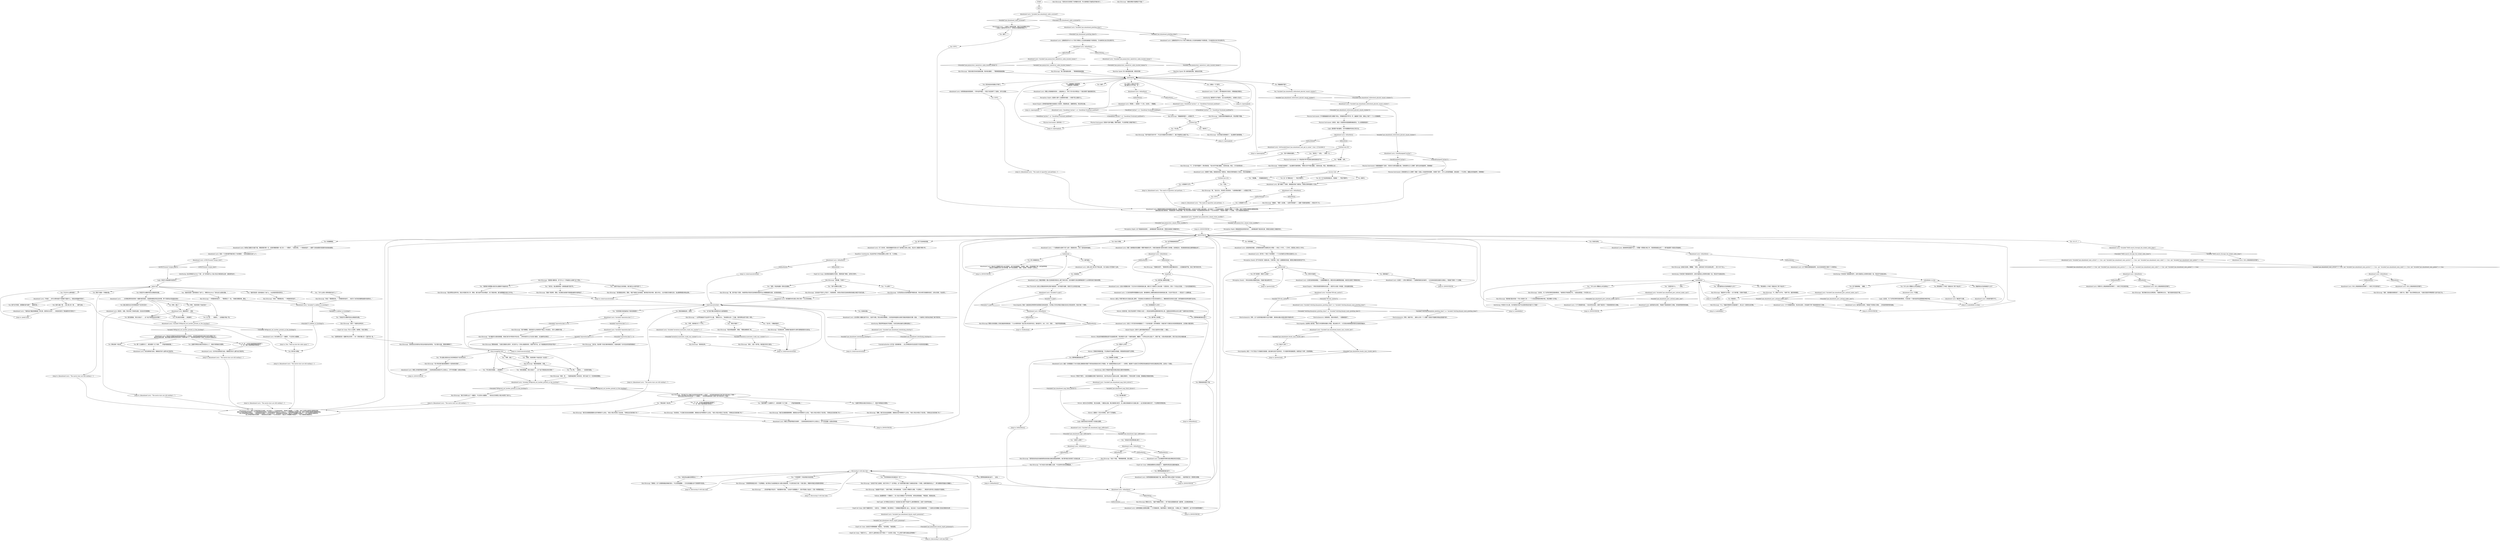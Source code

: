 # JAM / INSTIGATOR CABIN
# The Instigator is gone but you can still explore the cabin of her abandoned vehicle. This yields some MAJOR foreshadowing.
# ==================================================
digraph G {
	  0 [label="START"];
	  1 [label="input"];
	  2 [label="Esprit de Corps: 尽主人之谊吧，他想到。你自己联系。"];
	  3 [label="Abandoned Lorry: 車壁上的电影明星还在微笑……无线电发射机安装在中心仪表台上，空气中弥漫着一丝香水的味道。"];
	  4 [label="Kim Kitsuragi: “不，它不是*防震的*。把东西给我。”他从你手中接过撬棍，示意你后退。然后，几乎没有预兆的……"];
	  5 [label="Abandoned Lorry: 幽灵般的女演员，驾驶座下锈迹斑斑的工具箱。还有鼓得很奇怪的座套。"];
	  6 [label="Hand/Eye Coordination: 发出的声音几乎和给后膛枪上好弹一样，十分明显。"];
	  7 [label="You: “这*肯定*要比你車里的动力波质量更好。”"];
	  8 [label="You: 把收发器收起来。(结束)"];
	  9 [label="Abandoned Lorry: Variable[\"reputation.kim\"] > 5"];
	  10 [label="Variable[\"reputation.kim\"] > 5", shape=diamond];
	  11 [label="!(Variable[\"reputation.kim\"] > 5)", shape=diamond];
	  12 [label="You: 把那堆纸塞回座位底下。"];
	  13 [label="You: 检查无线电。"];
	  14 [label="Encyclopedia: 她在一个叫‘河流之门’的毒窝日渐衰弱，就在离布吉街不远的地方。可卡因和吗啡混着使用。她害怕这个世界，还有照相机。"];
	  15 [label="Abandoned Lorry: 你把自己塞到方向盘下面，想看得更仔细一点。这里好像散落着一些工具——一把锤子，一副老虎钳，一个锈蚀的扳手——被那个没有条理的司机随手扔的到处都是。"];
	  16 [label="Abandoned Lorry: 这些是电影海报，主角都是些被早已被遗忘的小明星——来自二十年代，一〇年代，甚至是上世纪九十年代。"];
	  17 [label="You: 扬起眉头。"];
	  18 [label="Kim Kitsuragi: “什么？我碰巧把频率记在脑海里了。承认这一点我完全没问题。”"];
	  19 [label="Kim Kitsuragi: “砂纸？”警督重复到。“一种很新奇的技巧……肯定为了给司机的脚增加额外的抓地力。”"];
	  20 [label="You: “看来司机把一张砂纸粘在了油门上，以此来提供更多抓地力。”"];
	  21 [label="Kim Kitsuragi: “我们确实应该之后再回来。”他朝货車点点头。“我们找到的信息还不够。”"];
	  22 [label="Volition: 曷城警督是一个勇敢的人，别人说出马德雷这个名字的时候，经常会畏畏缩缩、不敢张扬，但是他没有。"];
	  23 [label="Kim Kitsuragi: “……还有很*酷炫*的名字，”他轻蔑地补充到。“比如说*马德雷教父*，还有*阿胡拉·马兹达*。它是一种黑暗的戏仿。”"];
	  24 [label="Jump to: [discussing it with kim hub]"];
	  25 [label="Jump to: [INVESTIHUB]"];
	  26 [label="Abandoned Lorry: CheckItem(\"prybar\")  or  CheckItem(\"kvalsund_multitool\")"];
	  27 [label="CheckItem(\"prybar\")  or  CheckItem(\"kvalsund_multitool\")", shape=diamond];
	  28 [label="!(CheckItem(\"prybar\")  or  CheckItem(\"kvalsund_multitool\"))", shape=diamond];
	  29 [label="You: “好吧，看来我们打了个平手。”"];
	  30 [label="You: 等等，失踪的第8个哈迪兄弟？"];
	  31 [label="You: 扯开乘客座椅的罩子。"];
	  32 [label="Abandoned Lorry: 她有的，没错。现在你有了具体的证据，应该去问问提图斯。"];
	  33 [label="You: 用汤米给你的钥匙打开車门。"];
	  34 [label="Kim Kitsuragi: “用撬棍砸碎窗户。从里面打开。”"];
	  35 [label="Abandoned Lorry: 女演员身穿紧身裙装，一边肩膀裸露在外。褪色的签名横跨整面海报。她的目光穿透了照相机背后。"];
	  36 [label="Abandoned Lorry: 看起来像是一篇从无线电爱好者杂志上撕下来的文章。复杂的数学方程式解释着某种‘ULAN频率系统’的基本原理。"];
	  37 [label="Pain Threshold: 这些公式看起来有种古怪的*痛苦感*。也许是因为宿醉，但是它们让你有些头痛。"];
	  38 [label="Kim Kitsuragi: 警督从你的肩膀上方探过脑袋来查看纸条：“ULAN频率系统？我之前从来没有听说过。我知道FM，AM，UKV，但是……”他的声音逐渐减弱。"];
	  39 [label="Abandoned Lorry: 看来频率刻度盘不见了。它需要一把钥匙才能工作，但是钥匙被拔出来了——很可能是那个失踪女司机做的。"];
	  40 [label="Kim Kitsuragi: “很难说。这个分销网络看起来确实很大，不过还是很模糊……它并没有揭露太多*贝斯莫蒂*的信息。”"];
	  41 [label="Shivers: 成百上千辆汽車在8/81高速公路上轰鸣，它高高耸立在加姆洛克大片棕红色的屋顶之上。通勤者甚至没有低头张望；挡风玻璃外的世界仿佛不复存在。"];
	  42 [label="Abandoned Lorry: 也许你应该和他们谈谈，看看他们有什么要为自己辩护的。"];
	  43 [label="You: “看来司机把一张砂纸粘在了油门上，来解决FALNA-Z‘飞驰’油门太滑的问题。”"];
	  44 [label="Jump to: [Abandoned Lorry: \"The movie stars are still smiling f...\"]"];
	  45 [label="You: 整个工会都参与了。甚至是整个马丁内斯……（怀疑地看着周围。）"];
	  46 [label="Jump to: [Abandoned Lorry: \"The smell of cigarettes and perfume...\"]"];
	  47 [label="Abandoned Lorry: IsKimHere()"];
	  48 [label="IsKimHere()", shape=diamond];
	  49 [label="!(IsKimHere())", shape=diamond];
	  50 [label="Kim Kitsuragi: “本来就已经够难了。没必要把它搞得更难。”警督从你手中接过撬棍，示意你后退。然后，简短地警告之后……"];
	  51 [label="Physical Instrument: 又一阵徒劳的*砰*声回荡在海岸凛冽的空气中。"];
	  52 [label="Kim Kitsuragi: “嗯，”他点点头，然后把工具还给你。“比我想象的要好——从里面打开吧。”"];
	  53 [label="Abandoned Lorry: 几千只香烟的味道，死去的女演员，还有座椅下那个锈迹斑斑的旧工具箱……"];
	  54 [label="Abandoned Lorry: 你关上锈迹斑斑的旧货車门。"];
	  55 [label="Physical Instrument: 召唤真理与正义之锤吧！随着一记能让人粉身碎骨的重拳，你砸碎了窗户。为什么没有使用撬棍，谁知道呢——不过现在，揭露出你的秘密吧，货車車厢！"];
	  56 [label="Jump to: [Abandoned Lorry: \"The movie stars are still smiling f...\"]"];
	  57 [label="Physical Instrument: 你握紧撬棍举了起来，闪烁的灯光照在撬棍尖端。召唤真理与正义之锤吧！揭开出你的秘密吧，货車車厢！"];
	  58 [label="Abandoned Lorry: 一台被主人抛弃的货車，困在冗长的堵車大军中。\n一台被主人抛弃的FALNA-Z，仍然站立在废墟的阴影之下。"];
	  59 [label="Logic: 看来窗户是抗震的。也许你要重新考虑自己的方法。"];
	  60 [label="toolboxhub"];
	  61 [label="Kim Kitsuragi: “看起来不太可能——没了拨号键，它根本不能用。”"];
	  62 [label="mapithub"];
	  63 [label="Abandoned Lorry: IsKimHere()"];
	  64 [label="IsKimHere()", shape=diamond];
	  65 [label="!(IsKimHere())", shape=diamond];
	  66 [label="You: “首先是贩毒，现在又是这个……这个兔子洞到底会有多深呢？”"];
	  67 [label="Kim Kitsuragi: “是的，呃……”他很快就忽略了你的发言，把它当成了又一次的神经质爆发。"];
	  68 [label="You: “那些混球？绝对的。”"];
	  69 [label="You: 打开门。"];
	  70 [label="Reaction Speed: 男人指的就是这辆。绿色的货車……"];
	  71 [label="Abandoned Lorry: SetVariableValue(\"jam.abandoned_cant_get_in_alone\", true) --[[ Variable[ ]]"];
	  72 [label="You: “很抱歉，没用。”"];
	  73 [label="Abandoned Lorry: 几千只香烟的味道，一些去世的女演员，座椅下面还有一个锈迹斑斑的旧工具箱。"];
	  74 [label="Kim Kitsuragi: “说实话，我对整个天线方案持保留意见。但谁知道呢？也许还会有惊喜等着咱们……”"];
	  75 [label="You: “不一定。女司机可能把贩毒的事保密了。”\n“不一定。露比可能把贩毒的事保密了。”"];
	  76 [label="Jump to: [INVESTIHUB]"];
	  77 [label="You: 我怎么才能打开它呢？\n“我们要怎么打开它呢，金？”"];
	  78 [label="radiofiddler"];
	  79 [label="Shivers: 风在前军事医院那条空旷的走廊里狂啸，现在那里不过是一个破败的废墟，掩藏在一个杂草丛生的公园之下。医院下面，大雨水管道在轰鸣，用它们自己的生命震动着……"];
	  80 [label="Shivers: 尽管天气寒冷，人影还是藏匿在阴影下面来来往往，他们呼出的水汽逃进云朵里，消散在黑暗中。不管你往哪个方向看，夜晚都庇护着她的使者。"];
	  81 [label="Abandoned Lorry: Variable[\"jam.abandoned_whitecheck_physint_smash_window\"]"];
	  82 [label="Variable[\"jam.abandoned_whitecheck_physint_smash_window\"]", shape=diamond];
	  83 [label="!(Variable[\"jam.abandoned_whitecheck_physint_smash_window\"])", shape=diamond];
	  84 [label="Physical Instrument: 该死的，蛆虫！赶紧把你的屁股挪到健身房去，马上给我锻炼起来！"];
	  85 [label="You: 不过为什么是砂纸呢？"];
	  86 [label="pedal hub"];
	  87 [label="Kim Kitsuragi: “一种很新奇的技巧……“警督靠近了一些。“你确实很懂货車，警官。”"];
	  88 [label="Jump to: [Abandoned Lorry: \"The movie stars are still smiling f...\"]"];
	  89 [label="Kim Kitsuragi: “我们应该跟提图斯聊聊，看看他对这件事情有什么说法。”他在小笔记本里记了些东西。“货車这边已经完事了吗？”"];
	  90 [label="You: 不一定。女司机可能把贩毒的事保密了。\n不一定。露比可能把贩毒的事保密了。"];
	  91 [label="You: 这跟乔伊斯告诉我们的信息对上了，但我不想再做任何猜想。"];
	  92 [label="Abandoned Lorry: 这个特殊的调频面板表明，这台无线电里至少储存了128家电台。"];
	  93 [label="You: 四下查看車厢。（摘要。）"];
	  94 [label="Abandoned Lorry: Variable[\"jam.jammystery_ladydriver_cabin_located_tommy\"]"];
	  95 [label="Variable[\"jam.jammystery_ladydriver_cabin_located_tommy\"]", shape=diamond];
	  96 [label="!(Variable[\"jam.jammystery_ladydriver_cabin_located_tommy\"])", shape=diamond];
	  97 [label="Abandoned Lorry: 花了点时间，但收发器最终还是从涂了油的插口支架上滑出，发出令人满意的*嚓咔*声。"];
	  98 [label="Jump to: [rubytransceiverhub]"];
	  99 [label="Abandoned Lorry: 收发器原本的位置上现在只剩一个长方形的阴影。"];
	  100 [label="Interfacing: 那是伊特海兹电子的商标，先进无线电设备的主要制造商之一。"];
	  101 [label="Abandoned Lorry: 你关上锈迹斑斑的旧货車门。"];
	  102 [label="Jump to: [openinghub]"];
	  103 [label="Abandoned Lorry: 侧窗上的玻璃是有色的，上面盖满尘土。你花了好大劲才辨别出一个座位和两个操舵柄的形状。"];
	  104 [label="Abandoned Lorry: 香烟混杂着香水的味道朝你迎面扑来。車厢里贴满旧电影海报，女演员们在車壁上朝你微笑。前方安装了一个无线电发射机，驾驶座下塞着一个工具箱。有些工具零乱地散落在脚踏板周围。\n烟味和香水味扑鼻而来。车厢里贴满了老电影海报，墙上的女演员们在微笑。本应放收音机的地方有一个长方形的影子，驾驶座下塞着一个工具箱。一些工具散落在踏板附近。"];
	  105 [label="Perception (Smell): 一种杜松味香水残留的味道。可能是‘格拉纳特5号’。"];
	  106 [label="Jump to: [INVESTIHUB]"];
	  107 [label="Abandoned Lorry: Variable[\"XP.ruby_motive\"]"];
	  108 [label="Variable[\"XP.ruby_motive\"]", shape=diamond];
	  109 [label="!(Variable[\"XP.ruby_motive\"])", shape=diamond];
	  110 [label="Kim Kitsuragi: “这本来就已经够难的了。没必要把它搞得更难。”"];
	  111 [label="success hub"];
	  112 [label="You: “犯罪现场的有一组脚印有点异常——有一只鞋印要比另一只更平滑一些。”"];
	  113 [label="Kim Kitsuragi: “理解。我们应该去找提图斯，看看他对这件事情有什么说法。”他在小笔记本里记了些东西。“货車这边已经完事了吗？”"];
	  114 [label="Kim Kitsuragi: “我们应该看看提图斯对这件事情有什么说法。”他在小笔记本里记了些东西。“货車这边已经完事了吗？”"];
	  115 [label="Kim Kitsuragi: “很好，看来要找的都找到了。先聊几句，警探？”他从货車里走出来。“在我们回到乔伊斯那里*之前*先说几句。”"];
	  116 [label="Jump to: [radiofiddler]"];
	  117 [label="You: 那狂飙怪人.FM呢？里面也存了那个电台吗？"];
	  118 [label="You: “这些走私品最后到哪里去了？”"];
	  119 [label="Jump to: [discussing it with kim hub]"];
	  120 [label="Abandoned Lorry: Variable[\"jam.abandoned_greeting_done\"]"];
	  121 [label="Variable[\"jam.abandoned_greeting_done\"]", shape=diamond];
	  122 [label="!(Variable[\"jam.abandoned_greeting_done\"])", shape=diamond];
	  123 [label="Abandoned Lorry: 这辆绿色的FALN-A-Z‘现代’停靠在上方压抑的废墟投下的阴影里。它也曾经有过自己的光辉岁月。"];
	  124 [label="Kim Kitsuragi: “去我的锐影把撬棍拿出来，然后把窗户砸破。”"];
	  125 [label="You: 从里面把门打开。"];
	  126 [label="Abandoned Lorry: Variable[\"reputation.kim\"] > 1"];
	  127 [label="Variable[\"reputation.kim\"] > 1", shape=diamond];
	  128 [label="!(Variable[\"reputation.kim\"] > 1)", shape=diamond];
	  129 [label="Kim Kitsuragi: “我更感兴趣的是，你*为什么*一开始就这么执着于这个想法。”"];
	  130 [label="Kim Kitsuragi: “但现在你已经得到了你想要的东西，所以我想我们只能把这件事办完了。”"];
	  131 [label="Abandoned Lorry: 你暂时关上锈迹斑斑的旧货車门——你的工作还没有完成。"];
	  132 [label="Jump to: [posteryhub]"];
	  133 [label="Abandoned Lorry: 但是一个古怪的细节确实吸引了你的眼球：一张砂纸被粘在油门上了。"];
	  134 [label="You: 再四下查看一下車厢内部。"];
	  135 [label="You: 女人啊……（摇摇头。）总是最会*骗人*的。"];
	  136 [label="You: “我觉得整个工会都参与了。甚至是整个马丁内斯……”（怀疑地看着周围。）"];
	  137 [label="You: 为什么有人需要这么多无线电台？"];
	  138 [label="Abandoned Lorry: 门上锁了。把手看起来闪闪发亮，好像是最近刚换过。"];
	  139 [label="Untitled hub"];
	  140 [label="Physical Instrument: 但是你*没有*撬棍。警督可能有，不过他带着工具箱开車走了。"];
	  141 [label="You: “真的吗？”“该死。”（再砸一次。）"];
	  142 [label="Jump to: [INVESTIHUB]"];
	  143 [label="You: “我不太懂笑点在哪。”"];
	  144 [label="You: “没关系，只要能用就行。”"];
	  145 [label="Abandoned Lorry: 看起来是了，没错。"];
	  146 [label="You: “等等，露比？”"];
	  147 [label="You: [离开。]"];
	  148 [label="You: [离开。]"];
	  149 [label="Jump to: [Abandoned Lorry: \"The movie stars are still smiling f...\"]"];
	  150 [label="Abandoned Lorry: IsKimHere()"];
	  151 [label="IsKimHere()", shape=diamond];
	  152 [label="!(IsKimHere())", shape=diamond];
	  153 [label="You: “为什么会有人把砂纸粘在油门上？”"];
	  154 [label="You: “所以她还在贩毒……真是棘手。”"];
	  155 [label="Abandoned Lorry: Variable[\"XP.figured_out_hardies_present_at_the_lynching\"]"];
	  156 [label="Variable[\"XP.figured_out_hardies_present_at_the_lynching\"]", shape=diamond];
	  157 [label="!(Variable[\"XP.figured_out_hardies_present_at_the_lynching\"])", shape=diamond];
	  158 [label="You: 那些混球？绝对的。"];
	  159 [label="Interfacing: 它肯定是个很高级的型号，这样才能把这么多频率存储在一起，而且还不会彼此混合。"];
	  160 [label="Jump to: [discussing it with kim hub]"];
	  161 [label="You: “好主意。”"];
	  162 [label="Physical Instrument: 还好你有一个！"];
	  163 [label="Abandoned Lorry: 他砸碎了玻璃。玻璃渣向四处飞溅而去，碎裂在货車地板和人行道上。现在你能够着了。"];
	  164 [label="Jump to: [INVESTIHUB]"];
	  165 [label="You: “什么意思？”"];
	  166 [label="Kim Kitsuragi: “*你*要是可以联系到联盟，和他们进行你*职责内*的对话……那*我*就可以立马长高10厘米，去当暴风队的侧卫……”"];
	  167 [label="Kim Kitsuragi: “我当然明白这种冲动，但这才是我们的工作，警探，我们全部*存在的理由*。到了某些时候，我们就需要回归到工作中去。”"];
	  168 [label="Abandoned Lorry: Variable[\"inventory.suzerainty_trade_war_counter\"] > 2"];
	  169 [label="Variable[\"inventory.suzerainty_trade_war_counter\"] > 2", shape=diamond];
	  170 [label="!(Variable[\"inventory.suzerainty_trade_war_counter\"] > 2)", shape=diamond];
	  171 [label="Jump to: [IsKimHere()]"];
	  172 [label="You: 欣赏海报。"];
	  173 [label="Perception (Smell): 空气中肯定有一股香水味。它很辛辣，还有一丝麝香梨的味道，飘荡在車辆内刺骨的空气中。"];
	  174 [label="You: 砸碎它。"];
	  175 [label="Abandoned Lorry: 車壁上的电影明星还在微笑。前方安装了一个无线电发射机，驾驶座下面塞着一个工具箱。有些工具零乱地散落在脚踏板周围。\n車壁上的电影明星还在微笑……不过乘客座椅有些奇怪。无线电发射机安装在中心仪表台上，工具箱隐藏在驾驶座下面。有些工具零乱地散落在脚踏板周围。\n墙上的电影明星还在微笑……但收音机的位置有一个长方形的影子，副驾驶座也有些奇怪。抽出式工具箱藏在驾驶座下。一些工具散落在踏板附近。\n墙上的电影明星还在微笑……但收音机的位置有一个长方形的影子。抽出式工具箱藏在驾驶座下。一些工具散落在踏板附近。"];
	  176 [label="posteryhub"];
	  177 [label="You: 看看第三张地图。"];
	  178 [label="You: 把报纸放回座位下面。"];
	  179 [label="You: 这些路通向什么地方……"];
	  180 [label="Shivers: 他们从艾米涅特区，穿过永劫路，一路到达主路。跨过埃斯佩兰斯河，走上通往旧南城的8/81高速公路——出口匝道应该被关闭了，不过那里仍然很活跃。"];
	  181 [label="Kim Kitsuragi: “看来我们面对的是一个惊人的组织工具——一个大型运营网络的神经中枢。而且规模十分可观。”"];
	  182 [label="Abandoned Lorry: 看起来不太像。"];
	  183 [label="Abandoned Lorry: IsKimHere()"];
	  184 [label="IsKimHere()", shape=diamond];
	  185 [label="!(IsKimHere())", shape=diamond];
	  186 [label="Abandoned Lorry: IsKimHere()"];
	  187 [label="IsKimHere()", shape=diamond];
	  188 [label="!(IsKimHere())", shape=diamond];
	  189 [label="Jump to: [rubytransceiverhub]"];
	  190 [label="Kim Kitsuragi: “我做个预测吧，警探。你近期应该是看不到联盟战舰的内部构造了。”"];
	  191 [label="You: “那你不嫉妒？”"];
	  192 [label="Conceptualization: 这不是一张普通的脸……这让你想起有时在史前洞穴中发现的怪异雕刻。"];
	  193 [label="openinghub"];
	  194 [label="Abandoned Lorry: IsKimHere()"];
	  195 [label="IsKimHere()", shape=diamond];
	  196 [label="!(IsKimHere())", shape=diamond];
	  197 [label="Abandoned Lorry: 用钥匙——或者是一个工具。比如说，一根撬棍。"];
	  198 [label="Perception (Sight): 这个驾驶座有些奇怪……座椅蒙皮朝下部拉得过紧，那里应该是放工具箱的地方。"];
	  199 [label="Abandoned Lorry: IsKimHere()"];
	  200 [label="IsKimHere()", shape=diamond];
	  201 [label="!(IsKimHere())", shape=diamond];
	  202 [label="You: “很抱歉。”（带着歉意砸碎它。）"];
	  203 [label="Kim Kitsuragi: “有这个可能。”警督看着地图，眉头紧锁。"];
	  204 [label="You: “*贝斯莫蒂*？听起来隐约有些熟悉。”"];
	  205 [label="Shivers: 道路向一只巨大的章鱼，张开了它的触角。"];
	  206 [label="Jump to: [You: \"Back up into the cabin again.\"]"];
	  207 [label="Abandoned Lorry: 你关上锈迹斑斑的旧货車门。"];
	  208 [label="You: 把那堆纸塞回座位底下。"];
	  209 [label="Jump to: [Abandoned Lorry: \"The smell of cigarettes and perfume...\"]"];
	  210 [label="Reaction Speed: 男人指的就是这辆。他朋友的货車。"];
	  211 [label="Abandoned Lorry: 女演员——还有少数男演员——全都微笑着目送你离开。一台无线电发射机连接在仪表板上，驾驶座下面有一个工具箱。"];
	  212 [label="Abandoned Lorry: 幽灵般的女演员，驾驶座下的锈蚀工具箱……还有鼓得很奇怪的座套。"];
	  213 [label="Kim Kitsuragi: “哦，我不是这个意思。你竟然用女司机的无线电联系她拼尽全力想要躲避的当局，这还挺讽刺的。”"];
	  214 [label="Kim Kitsuragi: “一台伊特海兹的产品当然不可小觑，”警督点点头。“但如果你比较一下功能，我觉得两台差不多是一样的。”"];
	  215 [label="You: “所以露比真是在自己的货車里进行*复杂的活动*。”"];
	  216 [label="You: 拉出工具箱。"];
	  217 [label="Abandoned Lorry: Variable[\"jam.abandoned_cabin_accessed\"]"];
	  218 [label="Variable[\"jam.abandoned_cabin_accessed\"]", shape=diamond];
	  219 [label="!(Variable[\"jam.abandoned_cabin_accessed\"])", shape=diamond];
	  220 [label="Abandoned Lorry: 快看！座椅蒙皮背后藏着一堆整齐叠放的文件。你看见描绘着大城市区域的三张地图。这是瑞瓦肖，有些路线和高速公路用笔画出来了。"];
	  221 [label="Encyclopedia: 这是蒂比·缇约妮，电影艺术的黎明时期的小明星。相比她的才华，人们还是对她悲剧般的香消玉殒更耳熟能详。"];
	  222 [label="Electrochemistry: 她很娇弱，但是也很迷茫。一切都被毁掉了。"];
	  223 [label="Abandoned Lorry: Variable[\"jam.abandoned_blackc_ency_starlet_info\"]"];
	  224 [label="Variable[\"jam.abandoned_blackc_ency_starlet_info\"]", shape=diamond];
	  225 [label="!(Variable[\"jam.abandoned_blackc_ency_starlet_info\"])", shape=diamond];
	  226 [label="You: 把工具箱推进去。"];
	  227 [label="Kim Kitsuragi: 警督点点头。“最好不要破环现场——等下我找法医重新检查一遍货車，之后再回来检查。”"];
	  228 [label="Electrochemistry: 等等，这个女演员看起来跟卡拉洁*很像*。看来她对露比的看法很有可能是对的……"];
	  229 [label="Abandoned Lorry: 其中有一个吸引了你的眼球：一个少女的插页正好落在后座的正上方。"];
	  230 [label="Jump to: [pedal hub]"];
	  231 [label="Abandoned Lorry: IsKimHere()"];
	  232 [label="IsKimHere()", shape=diamond];
	  233 [label="!(IsKimHere())", shape=diamond];
	  234 [label="radiofiddler no kim"];
	  235 [label="You: “真的吗？”"];
	  236 [label="Esprit de Corps: 当你把收发器拿在手里时，警督咬着下嘴唇，显然在沉思中。"];
	  237 [label="You: 检查收发器。"];
	  238 [label="Kim Kitsuragi: “是的，又是一场平局。看来我们的实力相当。”"];
	  239 [label="You: 试着朝窗户里面偷窥。\n试着朝窗户里面偷窥。"];
	  240 [label="Abandoned Lorry: 一个金属抽屉从座椅下滑了出来：里面是空的，只有一张折起来的报纸。"];
	  241 [label="Abandoned Lorry: Variable[\"tc.pale\"]"];
	  242 [label="Variable[\"tc.pale\"]", shape=diamond];
	  243 [label="!(Variable[\"tc.pale\"])", shape=diamond];
	  244 [label="You: 展开最上面那张地图。"];
	  245 [label="Esprit de Corps: “但是为什么……我为什么要伤害自己的*代理人*？”白衣男人问道。“什么样的*动物*会做出这种事情？”"];
	  246 [label="Abandoned Lorry: 入口处的收费亭用圆圈标记出来。看来要想走上横穿加姆洛克的高架高速公路，方法并不是太多——-而且这个人全都知道。"];
	  247 [label="Abandoned Lorry: Variable[\"whirling.klaasjeone_greeting_done\"]  or  Variable[\"whirling.klaasje_main_greeting_done\"]"];
	  248 [label="Variable[\"whirling.klaasjeone_greeting_done\"]  or  Variable[\"whirling.klaasje_main_greeting_done\"]", shape=diamond];
	  249 [label="!(Variable[\"whirling.klaasjeone_greeting_done\"]  or  Variable[\"whirling.klaasje_main_greeting_done\"])", shape=diamond];
	  250 [label="You: “砂纸还可以磨掉司机右边鞋底的纹路。”"];
	  251 [label="You: 再次进入車厢。"];
	  252 [label="drug smuggling also"];
	  253 [label="Abandoned Lorry: Variable[\"XP.figured_out_hardies_present_at_the_lynching\"]"];
	  254 [label="Variable[\"XP.figured_out_hardies_present_at_the_lynching\"]", shape=diamond];
	  255 [label="!(Variable[\"XP.figured_out_hardies_present_at_the_lynching\"])", shape=diamond];
	  256 [label="Abandoned Lorry: Variable[\"jam.abandoned_logic_infiltrated\"]"];
	  257 [label="Variable[\"jam.abandoned_logic_infiltrated\"]", shape=diamond];
	  258 [label="!(Variable[\"jam.abandoned_logic_infiltrated\"])", shape=diamond];
	  259 [label="Jump to: [Abandoned Lorry: \"The smell of cigarettes and perfume...\"]"];
	  260 [label="Jump to: [INVESTIHUB]"];
	  261 [label="Abandoned Lorry: 你把地图重新塞回座套下面。最好还是不要在这里留下你的痕迹……电影明星们在一旁默默注视着。"];
	  262 [label="You: “是啊，听起来就像一把老式后膛枪。”"];
	  263 [label="Jump to: [rubytransceiverhub]"];
	  264 [label="Kim Kitsuragi: “我没有理由嫉妒，警探。”警督自嘲地笑了笑。"];
	  265 [label="Jump to: [IsKimHere()]"];
	  266 [label="You: 把那堆纸塞回座位底下。"];
	  267 [label="Jump to: [Abandoned Lorry: \"The movie stars are still smiling f...\"]"];
	  268 [label="Jump to: [openinghub]"];
	  269 [label="Inland Empire: 一种亲切的感觉笼罩你的全身——甚至可以说是一种渴望。还有温柔的悲剧。"];
	  270 [label="Jump to: [posteryhub]"];
	  271 [label="Jump to: [toolboxhub]"];
	  272 [label="Shivers: 前往科戎，穿过河边的那个中等收入社区——然后前往斯特拉里斯和德尔塔上班。加姆洛克的男男女女在公路下飞速奔向自己的命运。"];
	  273 [label="You: “这是什么意思？”"];
	  274 [label="Kim Kitsuragi: “这肯定不是工会做的。他们只参与了*一些*物流。这个经营范围扩展到了加姆洛克的每一个角落。如果范围真有这么广，那马德雷依然是最大的嫌疑人。”"];
	  275 [label="Logic: 砂纸可以增加额外的抓地力。"];
	  276 [label="Abandoned Lorry: ……正好跟犯罪现场发现的一组脚印是匹配的。这就意味着私刑发生的时候，那个失踪的女司机就在现场！"];
	  277 [label="You: “女人啊。”（摇摇头。）“总是喜欢搞鬼。”"];
	  278 [label="Kim Kitsuragi: “比如说，为了与所有货車司机取得联系。”他轻轻打开收音机开关。“这里全是短波，UW还有UKV……”"];
	  279 [label="Jump to: [radiofiddler no kim]"];
	  280 [label="Abandoned Lorry: Variable[\"jam.jammystery_ladydriver_cabin_located_tommy\"]"];
	  281 [label="Variable[\"jam.jammystery_ladydriver_cabin_located_tommy\"]", shape=diamond];
	  282 [label="!(Variable[\"jam.jammystery_ladydriver_cabin_located_tommy\"])", shape=diamond];
	  283 [label="Kim Kitsuragi: “我不知道它有多*好*，不过这次调查时间已经够长了。我们不能再这么拖延下去。”"];
	  284 [label="Jump to: [INVESTIHUB]"];
	  285 [label="Abandoned Lorry: Variable[\"jam.abandoned_perc_noticed_under_seat\"]"];
	  286 [label="Variable[\"jam.abandoned_perc_noticed_under_seat\"]", shape=diamond];
	  287 [label="!(Variable[\"jam.abandoned_perc_noticed_under_seat\"])", shape=diamond];
	  288 [label="Kim Kitsuragi: “看来是这样。”"];
	  289 [label="You: “等等，失踪的第8个哈迪兄弟？在这里？”"];
	  290 [label="You: 把那堆纸塞回座位底下。（总结。）"];
	  291 [label="You: 露比真是在自己的货車里进行*复杂的活动*。"];
	  292 [label="You: 研究中间插页。"];
	  293 [label="You: 她出什么事了？"];
	  294 [label="You: 停下来想想：那是什么味道？"];
	  295 [label="Abandoned Lorry: IsTHCPresent(\"torque_dork\")"];
	  296 [label="IsTHCPresent(\"torque_dork\")", shape=diamond];
	  297 [label="!(IsTHCPresent(\"torque_dork\"))", shape=diamond];
	  298 [label="Interfacing: 这台货車是FALNA-Z‘飞驰’，这个型号因为让人恼火的设计缺陷臭名远扬：超级滑的油门。"];
	  299 [label="Encyclopedia: 改装一台能发射这种频率的高质量无线电发射机，也许能让它的功率强大到能在各洲之间发送信号。但这只是一个猜想。"];
	  300 [label="You: “那狂飙怪人.FM呢？里面也存了那个电台吗？”"];
	  301 [label="You: “我们能用这台无线电做些什么吗？”"];
	  302 [label="You: “这里还有什么……”（总结。）"];
	  303 [label="Jump to: [radiofiddler]"];
	  304 [label="Esprit de Corps: 在某个隐蔽的地方，一道闪光，一阵飕飕声。镜头聚焦在一个穿着破旧警服的男人身上，他正站在一片血红的罂粟地里。一个身穿白衣的模糊人影站在相机的右侧……"];
	  305 [label="Esprit de Corps: 全身泥泞的警察握着一把粪叉。“别伤害我，”他低语到。"];
	  306 [label="Interfacing: 这些工作隧道可能是在建设高速公路的时候使用的。"];
	  307 [label="Interfacing: 半径至少20公里。也许是现在已经不在这里的附加天线扩大了范围？"];
	  308 [label="Kim Kitsuragi: “他告诉我们的肯定就是这辆。除非他在撒谎……”警督朝里面窥探着。"];
	  309 [label="Kim Kitsuragi: “*很棒的奖赏*，”警督称赞在宝藏中翻找的你——东西磨损很严重，折成了整齐的四方形。"];
	  310 [label="rubytransceiverhub"];
	  311 [label="You: “如果不经由正当的渠道，我们就无从分配*职责*了。”"];
	  312 [label="You: “我想我只是需要从我们的主要案件中抽身休息一下。”"];
	  313 [label="Jump to: [IsKimHere()]"];
	  314 [label="Abandoned Lorry: 窗户被砸了个粉碎，玻璃渣向四处飞溅而去，掉落在货車地面和人行道上。"];
	  315 [label="You: 看够海报了。"];
	  316 [label="Kim Kitsuragi: 金凑近无线电，嘟囔着：“奇怪。这里存储了好多无线电台啊……至少100个往上。”"];
	  317 [label="Abandoned Lorry: 这台被抛弃货車的凌乱車厢没有任何回应。"];
	  318 [label="Abandoned Lorry: Variable[\"jam.jammystery_inland_vision_modifier\"]"];
	  319 [label="Variable[\"jam.jammystery_inland_vision_modifier\"]", shape=diamond];
	  320 [label="!(Variable[\"jam.jammystery_inland_vision_modifier\"])", shape=diamond];
	  321 [label="Abandoned Lorry: 下面的油门看起来跟玻璃一样光滑，甚至有点太滑了……砂纸肯定是为了增加额外的*抓地力*！"];
	  322 [label="Abandoned Lorry: 现在你已经确定私刑现场失踪的第8个人的身份。你觉得哈迪和他的兄弟们也参与贩毒了吗？\n看起来这就是证据，能证明露比就是私刑现场消失了的那位第八人。你觉得哈迪和他的‘兄弟们’有没有参与贩毒活动？"];
	  323 [label="Interfacing: 它肯定是个很高级的型号，这样才能把这么多频率存储在一起，而且还不会彼此混合。"];
	  324 [label="You: 我能用这台无线电做些什么吗？"];
	  325 [label="Logic: 看来走私犯已经渗透了东高速公路网。"];
	  326 [label="Untitled hub (02)"];
	  327 [label="You: “厉害。”"];
	  328 [label="Abandoned Lorry: Variable[\"jam.abandoned_perc_noticed_under_seat\"]"];
	  329 [label="Variable[\"jam.abandoned_perc_noticed_under_seat\"]", shape=diamond];
	  330 [label="!(Variable[\"jam.abandoned_perc_noticed_under_seat\"])", shape=diamond];
	  331 [label="Kim Kitsuragi: “这本身并不是什么*笑点*。只是很讽刺，你用女司机的无线电来联系她避之唯恐不及的当局。”"];
	  332 [label="Kim Kitsuragi: “我不想瞎猜。你到目前为止的表现并不能让人完全放心，但什么事都有可能……”"];
	  333 [label="Jump to: [rubytransceiverhub]"];
	  334 [label="Abandoned Lorry: 你关上锈迹斑斑的旧货車门——你的工作已经完成了。"];
	  335 [label="Kim Kitsuragi: “至少现在我们能找提图斯问一些具体的问题了。”"];
	  336 [label="Kim Kitsuragi: “他就是*坏消息*。”金取下眼镜，用手帕擦拭着。“之前有人想要深入调查，不过那些人……那些参与其中的人的结局并不是很好。”"];
	  337 [label="Kim Kitsuragi: “RCM会在大部分辅路上巡逻，不过显然并没有全部覆盖到。”"];
	  338 [label="Electrochemistry: 等等，她是不是……跟你认识的一个人很像？但是你不能确切地指出到底是*谁*。"];
	  339 [label="Abandoned Lorry: 不知道……你可以把砂纸剥下来看看下面是什么，但是这样就破坏现场了。"];
	  340 [label="Kim Kitsuragi: “砂纸？”警督重复到。“一种很新奇的技巧……”"];
	  341 [label="You: 砂纸还可以磨掉司机右边鞋底的纹路。"];
	  342 [label="Jump to: [Abandoned Lorry: \"The movie stars are still smiling f...\"]"];
	  343 [label="Abandoned Lorry: 这辆绿色的FALNA-Z‘现代’停靠在是上方压抑的废墟投下的阴影里。它也曾经有过自己的光辉岁月。"];
	  344 [label="Interfacing: 撬锁是不太可能的。业主对此特别用心。这是嵌入式设计。"];
	  345 [label="Jump to: [openinghub]"];
	  346 [label="Abandoned Lorry: 这堆地图跟之前那些很像——几乎很难发现。电影明星在一旁默默注视，工具箱上有一个橡胶把手，由于多年的使用而磨损了。"];
	  347 [label="You: “你觉得我们真的能用这个联系到联盟吗？”"];
	  348 [label="Kim Kitsuragi: “应该是这样。如果我们能找到可以替代调频旋钮的办法的话。”"];
	  349 [label="Jump to: [INVESTIHUB]"];
	  350 [label="Jump to: [rubytransceiverhub]"];
	  351 [label="Kim Kitsuragi: “看起来就是她，没错。”"];
	  352 [label="INVESTIHUB"];
	  353 [label="Abandoned Lorry: CheckEquipped(\"prybar\")"];
	  354 [label="CheckEquipped(\"prybar\")", shape=diamond];
	  355 [label="!(CheckEquipped(\"prybar\"))", shape=diamond];
	  357 [label="Abandoned Lorry: 这是上周三发行的‘环城公路’。有几张纸从书页里掉了出来。"];
	  358 [label="Jump to: [Abandoned Lorry: \"The movie stars are still smiling f...\"]"];
	  359 [label="You: 展开第二张地图。"];
	  360 [label="Abandoned Lorry: Variable[\"jam.abandoned_blackc_esprit_peonecop\"]"];
	  361 [label="Variable[\"jam.abandoned_blackc_esprit_peonecop\"]", shape=diamond];
	  362 [label="!(Variable[\"jam.abandoned_blackc_esprit_peonecop\"])", shape=diamond];
	  363 [label="You: 他们要去哪？"];
	  364 [label="Esprit de Corps: 如果曷城警督在这里就好了，他能帮你把这些证据拼凑起来。"];
	  365 [label="You: 我不在乎规则，我需要的是*结果*！（撕掉砂纸。）"];
	  366 [label="You: 我可以瞄一眼……很小很小的一眼……（撕开边缘。）"];
	  367 [label="You: “这跟乔伊斯告诉我们的信息对上了，但我不想再做任何猜想。”"];
	  368 [label="Abandoned Lorry: Variable[\"jam.abandoned_seen_article\"] == true  and  Variable[\"jam.abandoned_seen_posters\"] == true  and  Variable[\"jam.abandoned_seen_radio\"] == true  and  Variable[\"jam.abandoned_seen_pedals\"] == true"];
	  369 [label="Variable[\"jam.abandoned_seen_article\"] == true  and  Variable[\"jam.abandoned_seen_posters\"] == true  and  Variable[\"jam.abandoned_seen_radio\"] == true  and  Variable[\"jam.abandoned_seen_pedals\"] == true", shape=diamond];
	  370 [label="!(Variable[\"jam.abandoned_seen_article\"] == true  and  Variable[\"jam.abandoned_seen_posters\"] == true  and  Variable[\"jam.abandoned_seen_radio\"] == true  and  Variable[\"jam.abandoned_seen_pedals\"] == true)", shape=diamond];
	  371 [label="Abandoned Lorry: 不清楚。"];
	  372 [label="Logic: 比如说，为了与所有货車司机取得联系。它肯定是一个组织良好的运营网络的神经中枢。"];
	  373 [label="Abandoned Lorry: 你把钥匙插进锁里旋转。一阵咔哒声响起——然后门向后弹开了几厘米。你可以直接……"];
	  374 [label="You: 打开它。"];
	  375 [label="You: 取下无线电收发器。"];
	  376 [label="Kim Kitsuragi: “很有趣，不是吗？”"];
	  377 [label="Abandoned Lorry: 这东西和小铺路石差不多大，也差不多重。现在你再仔细看看，才发现各种表盘和仪表使它看起来隐隐约约像一张脸。一个独特的三角形标志构成了鼻子的形状。"];
	  378 [label="Abandoned Lorry: Variable[\"jam.abandoned_interfacing_esterhaz\"]"];
	  379 [label="Variable[\"jam.abandoned_interfacing_esterhaz\"]", shape=diamond];
	  380 [label="!(Variable[\"jam.abandoned_interfacing_esterhaz\"])", shape=diamond];
	  381 [label="Abandoned Lorry: 車壁上的电影明星还在微笑……无线电发射机安装在中心仪表台上，空气中弥漫着一丝香水的味道。"];
	  382 [label="Physical Instrument: 手中握着撬棍的你用力朝窗户挥去。伴随着响亮的*砰*的一声，撬棍弹了回来，玻璃上只留下一个小小的蜘蛛网。"];
	  383 [label="Abandoned Lorry: IsKimHere()"];
	  384 [label="IsKimHere()", shape=diamond];
	  385 [label="!(IsKimHere())", shape=diamond];
	  386 [label="You: “为什么有人需要这么多无线电台？”"];
	  387 [label="Half Light: 对于那些过去发生过一些连他们自己都*不知道*什么事的警察来说，这是个尤其坏的消息。"];
	  388 [label="Inland Empire: 没有什么暴风雨能将瑞瓦肖——历史之谜的伟大答案——淹没。"];
	  389 [label="You: 说一句“警察去死！”，*然后*砸碎它。"];
	  390 [label="You: 首先是贩毒，现在又是这个……这个兔子洞到底会有多深呢？"];
	  391 [label="Abandoned Lorry: 你已经辨认出了一组脚印，不过还有七组要查……"];
	  392 [label="Abandoned Lorry: IsKimHere()"];
	  393 [label="IsKimHere()", shape=diamond];
	  394 [label="!(IsKimHere())", shape=diamond];
	  395 [label="Abandoned Lorry: 没有拨号键可不行。"];
	  396 [label="Abandoned Lorry: CheckItem(\"prybar\")  or  CheckItem(\"kvalsund_multitool\")"];
	  397 [label="CheckItem(\"prybar\")  or  CheckItem(\"kvalsund_multitool\")", shape=diamond];
	  398 [label="!(CheckItem(\"prybar\")  or  CheckItem(\"kvalsund_multitool\"))", shape=diamond];
	  399 [label="You: “窗户好像是抗震的。”"];
	  400 [label="Untitled hub (03)"];
	  401 [label="Abandoned Lorry: IsKimHere()"];
	  402 [label="IsKimHere()", shape=diamond];
	  403 [label="!(IsKimHere())", shape=diamond];
	  404 [label="Kim Kitsuragi: 警督耸耸肩。“在我们调查的过程中，你已经不止一次地让我感到惊讶，但我不得不说，这个场面看起来仍然有些*陌生*……”"];
	  405 [label="Kim Kitsuragi: “但问题是这样的，警探，*我们*就是正当的渠道。做好我们的份内事，就在大地上，这才是我们办案的正途，没必要把联盟也牵扯进来。”"];
	  406 [label="You: 等等，露比？"];
	  407 [label="You: [关上门。]"];
	  408 [label="You: 打开门。"];
	  409 [label="You: 检查脚踏板。"];
	  410 [label="Abandoned Lorry: IsKimHere()"];
	  411 [label="IsKimHere()", shape=diamond];
	  412 [label="!(IsKimHere())", shape=diamond];
	  413 [label="Kim Kitsuragi: “很微妙，”警督一边说着，一边把手伸进窗户——就像个普通的偷車贼——然后打开了它。"];
	  414 [label="Abandoned Lorry: 抽出式工具箱再次滑入自己的巢穴。剩下的还是那些：无线电，海报，还有香烟味下那一丝机油的味道。\n抽出式工具箱再次滑入自己的老巢。剩下的还是那些：海报，无线电，还有窗户上的灰尘。"];
	  415 [label="Kim Kitsuragi: “不，那是78.9FM。”他停下来，尴尬地咳嗽到。"];
	  416 [label="You: “你觉得是谁在背后操纵这一切？”"];
	  417 [label="Abandoned Lorry: 最后一张地图展示了8/81高速公路建造时遗留下来的如迷宫般复杂的工作隧道。有一些路径用笔标记出来了——在那里，隧道和下水道在艾米涅特区和加姆洛克中央的交通岛附近浮现，正好在一个湖边。"];
	  418 [label="You: “走私犯已经渗透高速公路了。”"];
	  419 [label="Kim Kitsuragi: “意思是说走私犯在秘密使用这些高速公路运送商品和物料。他们很可能已经渗透了东高速公路……”"];
	  420 [label="Perception (Sight): 乘客座椅有些奇怪的地方……座椅蒙皮朝下部拉得过紧，那里应该是放工具箱的地方。"];
	  421 [label="Kim Kitsuragi: “现在我们可以*确定*私刑现场失踪的第八人是谁了。你觉得哈迪和他的兄弟们是不是也参与了贩毒？”\n“看来这就证明私刑现场的第八个人是露比……你觉得哈迪和他的‘兄弟们’是不是也参与了贩毒？”"];
	  422 [label="Kim Kitsuragi: “我们已经辨认出了一组脚印，不过还有七组要查……”他在自己的黑色小笔记本里写了些什么。"];
	  423 [label="Kim Kitsuragi: “意思是这位失踪的女司机当时就在私刑现场。”处方镜片后面，警督的眼睛亮了。"];
	  424 [label="Abandoned Lorry: 你应该和他们谈谈，看看他们有什么要为自己辩护的。"];
	  425 [label="Jump to: [openinghub]"];
	  426 [label="Inland Empire: 这种感觉就好像你在偷窥别人的居所。里面很私密，温暖而舒适。而且还有点脏。"];
	  427 [label="You: 从里面把门打开。"];
	  428 [label="Kim Kitsuragi: “谁敢说哪些可能哪些不可能？”"];
	  429 [label="You: 展开报纸。"];
	  430 [label="You: 捡起纸条。"];
	  431 [label="Jump to: [radiofiddler]"];
	  432 [label="Abandoned Lorry: 这张大地图展示着一个名为8/81的高架高速公路。通往马丁内斯的入口标记着一个蓝色的X。还有一个X在出口匝道，一个名叫旧南城的地方。"];
	  433 [label="You: 那是什么声音……"];
	  434 [label="Shivers: 货車和货車轰鸣着，开过那条早已被遗忘的隧道。那里使用的是煤气灯照明。"];
	  435 [label="Abandoned Lorry: Variable[\"jam.abandoned_map_third_shivers\"]"];
	  436 [label="Variable[\"jam.abandoned_map_third_shivers\"]", shape=diamond];
	  437 [label="!(Variable[\"jam.abandoned_map_third_shivers\"])", shape=diamond];
	  438 [label="Abandoned Lorry: IsKimHere()"];
	  439 [label="IsKimHere()", shape=diamond];
	  440 [label="!(IsKimHere())", shape=diamond];
	  441 [label="Abandoned Lorry: Variable[\"tc.oddfoot_at_lynching\"]"];
	  442 [label="Variable[\"tc.oddfoot_at_lynching\"]", shape=diamond];
	  443 [label="!(Variable[\"tc.oddfoot_at_lynching\"])", shape=diamond];
	  444 [label="Kim Kitsuragi: “是吗？”他喜欢这种走向……"];
	  445 [label="You: 所以她还在贩毒……真是棘手。"];
	  446 [label="discussing it with kim hub"];
	  447 [label="Kim Kitsuragi: “那人指的就是这辆……”警督朝里面窥探着。"];
	  448 [label="Perception (Sight): 后面的小窗户上贴着很多海报——你看不清上面是什么。"];
	  449 [label="You: 试着拉一下门把手。"];
	  450 [label="Jump to: [openinghub]"];
	  451 [label="Jump to: [INVESTIHUB]"];
	  452 [label="Kim Kitsuragi: “女司机用这台无线电躲避开联盟当局，现在你用它直接联系他们。这有点讽刺，仅此而已。”"];
	  453 [label="You: “说实话，我主要是想坐一坐联盟战舰弓箭手号。”"];
	  454 [label="You: 用撬棍砸开窗户。"];
	  455 [label="You: Variable[\"jam.abandoned_whitecheck_physint_smash_window\"]"];
	  456 [label="Variable[\"jam.abandoned_whitecheck_physint_smash_window\"]", shape=diamond];
	  457 [label="!(Variable[\"jam.abandoned_whitecheck_physint_smash_window\"])", shape=diamond];
	  458 [label="Kim Kitsuragi: “贝斯莫蒂是瑞瓦肖的一个犯罪集团。他们把自己当成是瑞瓦肖14寡头的继承者，不过其实他们只是一个暴力团伙，想要争夺瑞瓦肖西部的控制权……”"];
	  459 [label="Abandoned Lorry: 这张三十年代的市政地图展示了一个名叫帕克斯（旧军事医院）次级区域下方错综复杂的排雨管道系统，正好跟41辖区相邻。"];
	  460 [label="You: 说一句“欢迎来到瑞瓦肖，死玻璃！”，*然后*砸碎它。"];
	  461 [label="Kim Kitsuragi: “你说得对。不过我们应该去找提图斯，看看他对这件事情有什么说法。”他在小笔记本里记了些东西。“货車这边已经完事了吗？”"];
	  462 [label="Abandoned Lorry: Variable[\"TASK.search_through_the_locked_cabin_done\"]"];
	  463 [label="Variable[\"TASK.search_through_the_locked_cabin_done\"]", shape=diamond];
	  464 [label="!(Variable[\"TASK.search_through_the_locked_cabin_done\"])", shape=diamond];
	  0 -> 1
	  1 -> 217
	  2 -> 112
	  3 -> 25
	  4 -> 163
	  5 -> 284
	  6 -> 401
	  7 -> 214
	  8 -> 267
	  9 -> 10
	  9 -> 11
	  10 -> 404
	  11 -> 74
	  12 -> 171
	  13 -> 39
	  14 -> 270
	  15 -> 133
	  16 -> 229
	  17 -> 18
	  18 -> 303
	  19 -> 441
	  20 -> 340
	  22 -> 387
	  23 -> 24
	  24 -> 446
	  25 -> 352
	  26 -> 27
	  26 -> 28
	  27 -> 162
	  28 -> 140
	  29 -> 168
	  30 -> 145
	  31 -> 220
	  32 -> 56
	  33 -> 373
	  34 -> 139
	  35 -> 269
	  36 -> 37
	  37 -> 241
	  38 -> 271
	  39 -> 383
	  40 -> 119
	  41 -> 179
	  41 -> 12
	  41 -> 359
	  42 -> 149
	  43 -> 87
	  44 -> 175
	  45 -> 424
	  46 -> 104
	  47 -> 48
	  47 -> 49
	  48 -> 326
	  49 -> 71
	  50 -> 163
	  51 -> 50
	  52 -> 69
	  53 -> 451
	  54 -> 115
	  55 -> 104
	  56 -> 175
	  57 -> 111
	  58 -> 408
	  58 -> 147
	  59 -> 47
	  60 -> 226
	  60 -> 429
	  61 -> 431
	  62 -> 178
	  62 -> 244
	  63 -> 64
	  63 -> 65
	  64 -> 227
	  65 -> 346
	  66 -> 155
	  67 -> 155
	  68 -> 114
	  69 -> 46
	  70 -> 193
	  71 -> 450
	  72 -> 50
	  73 -> 284
	  74 -> 333
	  75 -> 461
	  76 -> 352
	  77 -> 194
	  78 -> 386
	  78 -> 300
	  78 -> 301
	  78 -> 302
	  79 -> 433
	  79 -> 266
	  79 -> 177
	  80 -> 435
	  81 -> 82
	  81 -> 83
	  82 -> 353
	  83 -> 382
	  84 -> 59
	  85 -> 339
	  86 -> 134
	  86 -> 43
	  86 -> 20
	  86 -> 341
	  86 -> 85
	  86 -> 153
	  87 -> 441
	  88 -> 175
	  89 -> 3
	  90 -> 42
	  91 -> 42
	  92 -> 323
	  93 -> 285
	  94 -> 96
	  94 -> 95
	  95 -> 447
	  96 -> 308
	  97 -> 6
	  98 -> 310
	  99 -> 310
	  100 -> 378
	  101 -> 21
	  102 -> 193
	  103 -> 448
	  104 -> 318
	  105 -> 132
	  106 -> 352
	  107 -> 108
	  107 -> 109
	  108 -> 228
	  109 -> 247
	  110 -> 345
	  111 -> 202
	  111 -> 460
	  111 -> 389
	  111 -> 174
	  112 -> 423
	  113 -> 3
	  114 -> 3
	  116 -> 78
	  117 -> 182
	  118 -> 40
	  119 -> 446
	  120 -> 121
	  120 -> 122
	  121 -> 343
	  122 -> 123
	  123 -> 183
	  124 -> 139
	  125 -> 209
	  126 -> 128
	  126 -> 127
	  127 -> 9
	  128 -> 332
	  129 -> 312
	  129 -> 453
	  129 -> 311
	  132 -> 176
	  133 -> 295
	  134 -> 342
	  135 -> 253
	  136 -> 89
	  137 -> 371
	  138 -> 344
	  139 -> 161
	  139 -> 235
	  140 -> 102
	  141 -> 51
	  142 -> 352
	  143 -> 331
	  144 -> 348
	  145 -> 445
	  145 -> 390
	  145 -> 135
	  146 -> 351
	  149 -> 175
	  150 -> 152
	  150 -> 151
	  151 -> 419
	  152 -> 317
	  153 -> 19
	  154 -> 155
	  155 -> 156
	  155 -> 157
	  156 -> 421
	  157 -> 422
	  158 -> 424
	  159 -> 78
	  160 -> 446
	  161 -> 283
	  162 -> 102
	  163 -> 400
	  164 -> 352
	  165 -> 452
	  166 -> 333
	  167 -> 263
	  168 -> 169
	  168 -> 170
	  169 -> 238
	  170 -> 288
	  171 -> 63
	  172 -> 16
	  173 -> 176
	  174 -> 314
	  175 -> 352
	  176 -> 315
	  176 -> 292
	  176 -> 294
	  177 -> 417
	  178 -> 63
	  179 -> 272
	  180 -> 205
	  181 -> 307
	  182 -> 279
	  183 -> 184
	  183 -> 185
	  184 -> 94
	  185 -> 280
	  186 -> 187
	  186 -> 188
	  187 -> 309
	  188 -> 62
	  189 -> 310
	  190 -> 263
	  191 -> 264
	  192 -> 350
	  193 -> 449
	  193 -> 33
	  193 -> 454
	  193 -> 77
	  193 -> 239
	  193 -> 148
	  194 -> 195
	  194 -> 196
	  195 -> 396
	  196 -> 197
	  197 -> 26
	  198 -> 352
	  199 -> 200
	  199 -> 201
	  200 -> 38
	  201 -> 271
	  202 -> 314
	  203 -> 337
	  204 -> 458
	  205 -> 325
	  206 -> 251
	  208 -> 261
	  209 -> 104
	  210 -> 193
	  211 -> 260
	  212 -> 451
	  213 -> 99
	  214 -> 144
	  214 -> 29
	  214 -> 191
	  215 -> 335
	  216 -> 240
	  217 -> 218
	  217 -> 219
	  218 -> 58
	  219 -> 120
	  220 -> 186
	  221 -> 223
	  222 -> 221
	  223 -> 224
	  223 -> 225
	  224 -> 293
	  225 -> 270
	  226 -> 414
	  227 -> 346
	  228 -> 221
	  229 -> 173
	  230 -> 86
	  231 -> 232
	  231 -> 233
	  232 -> 54
	  233 -> 334
	  234 -> 137
	  234 -> 93
	  234 -> 324
	  234 -> 117
	  235 -> 110
	  236 -> 376
	  237 -> 377
	  238 -> 98
	  239 -> 103
	  240 -> 60
	  241 -> 242
	  241 -> 243
	  242 -> 299
	  243 -> 199
	  244 -> 432
	  245 -> 160
	  246 -> 41
	  247 -> 248
	  247 -> 249
	  248 -> 338
	  249 -> 222
	  250 -> 444
	  251 -> 44
	  252 -> 289
	  252 -> 66
	  252 -> 146
	  252 -> 277
	  252 -> 215
	  252 -> 154
	  253 -> 254
	  253 -> 255
	  254 -> 322
	  255 -> 391
	  256 -> 257
	  256 -> 258
	  257 -> 418
	  258 -> 273
	  259 -> 104
	  260 -> 352
	  261 -> 142
	  262 -> 213
	  263 -> 310
	  264 -> 98
	  265 -> 63
	  266 -> 265
	  267 -> 175
	  268 -> 193
	  269 -> 107
	  270 -> 176
	  271 -> 60
	  272 -> 12
	  272 -> 359
	  273 -> 150
	  274 -> 336
	  275 -> 86
	  276 -> 291
	  276 -> 390
	  276 -> 135
	  276 -> 406
	  276 -> 445
	  276 -> 30
	  277 -> 67
	  278 -> 181
	  279 -> 234
	  280 -> 281
	  280 -> 282
	  281 -> 210
	  282 -> 70
	  283 -> 345
	  284 -> 352
	  285 -> 286
	  285 -> 287
	  286 -> 53
	  287 -> 212
	  288 -> 98
	  289 -> 351
	  290 -> 313
	  291 -> 32
	  292 -> 35
	  293 -> 14
	  294 -> 105
	  295 -> 296
	  295 -> 297
	  296 -> 298
	  297 -> 275
	  298 -> 275
	  299 -> 199
	  300 -> 415
	  301 -> 61
	  302 -> 328
	  303 -> 78
	  304 -> 360
	  305 -> 245
	  306 -> 80
	  307 -> 116
	  308 -> 193
	  309 -> 62
	  310 -> 8
	  310 -> 347
	  310 -> 237
	  310 -> 7
	  311 -> 405
	  312 -> 167
	  313 -> 63
	  314 -> 410
	  315 -> 211
	  316 -> 159
	  317 -> 364
	  318 -> 320
	  318 -> 319
	  319 -> 420
	  320 -> 198
	  321 -> 230
	  322 -> 90
	  322 -> 91
	  322 -> 45
	  322 -> 158
	  323 -> 234
	  324 -> 395
	  325 -> 256
	  326 -> 72
	  326 -> 141
	  326 -> 399
	  327 -> 52
	  328 -> 329
	  328 -> 330
	  329 -> 5
	  330 -> 73
	  331 -> 99
	  332 -> 166
	  333 -> 310
	  335 -> 381
	  336 -> 22
	  337 -> 446
	  338 -> 221
	  339 -> 251
	  339 -> 365
	  339 -> 366
	  340 -> 441
	  341 -> 276
	  342 -> 175
	  343 -> 193
	  344 -> 425
	  345 -> 193
	  346 -> 164
	  347 -> 126
	  348 -> 98
	  349 -> 352
	  350 -> 310
	  351 -> 154
	  351 -> 277
	  351 -> 66
	  352 -> 407
	  352 -> 172
	  352 -> 13
	  352 -> 375
	  352 -> 216
	  352 -> 409
	  352 -> 31
	  353 -> 354
	  353 -> 355
	  354 -> 57
	  355 -> 55
	  357 -> 430
	  358 -> 175
	  359 -> 459
	  360 -> 361
	  360 -> 362
	  361 -> 305
	  362 -> 160
	  363 -> 180
	  364 -> 208
	  365 -> 321
	  366 -> 321
	  367 -> 113
	  368 -> 369
	  368 -> 370
	  369 -> 231
	  370 -> 392
	  371 -> 372
	  372 -> 279
	  373 -> 374
	  374 -> 259
	  375 -> 97
	  376 -> 165
	  376 -> 262
	  376 -> 143
	  377 -> 100
	  378 -> 379
	  378 -> 380
	  379 -> 350
	  380 -> 192
	  381 -> 76
	  382 -> 84
	  383 -> 384
	  383 -> 385
	  384 -> 316
	  385 -> 92
	  386 -> 278
	  387 -> 304
	  388 -> 79
	  389 -> 314
	  390 -> 253
	  391 -> 206
	  392 -> 393
	  392 -> 394
	  393 -> 101
	  394 -> 131
	  395 -> 279
	  396 -> 397
	  396 -> 398
	  397 -> 34
	  398 -> 124
	  399 -> 4
	  400 -> 125
	  400 -> 327
	  401 -> 402
	  401 -> 403
	  402 -> 236
	  403 -> 189
	  404 -> 333
	  405 -> 263
	  406 -> 145
	  407 -> 462
	  408 -> 104
	  409 -> 15
	  410 -> 411
	  410 -> 412
	  411 -> 413
	  412 -> 427
	  413 -> 104
	  414 -> 106
	  415 -> 17
	  416 -> 274
	  417 -> 306
	  418 -> 438
	  419 -> 337
	  420 -> 352
	  421 -> 136
	  421 -> 75
	  421 -> 68
	  421 -> 367
	  422 -> 88
	  423 -> 252
	  424 -> 149
	  425 -> 193
	  426 -> 268
	  427 -> 104
	  429 -> 357
	  430 -> 36
	  431 -> 78
	  432 -> 246
	  433 -> 434
	  434 -> 177
	  434 -> 266
	  435 -> 436
	  435 -> 437
	  436 -> 363
	  437 -> 325
	  438 -> 440
	  438 -> 439
	  439 -> 203
	  440 -> 317
	  441 -> 442
	  441 -> 443
	  442 -> 250
	  443 -> 251
	  444 -> 2
	  445 -> 253
	  446 -> 416
	  446 -> 290
	  446 -> 204
	  446 -> 118
	  447 -> 193
	  448 -> 426
	  449 -> 138
	  450 -> 193
	  451 -> 352
	  452 -> 99
	  453 -> 190
	  454 -> 455
	  455 -> 456
	  455 -> 457
	  456 -> 81
	  457 -> 81
	  458 -> 23
	  459 -> 388
	  460 -> 314
	  461 -> 3
	  462 -> 464
	  462 -> 463
	  463 -> 207
	  464 -> 368
}

